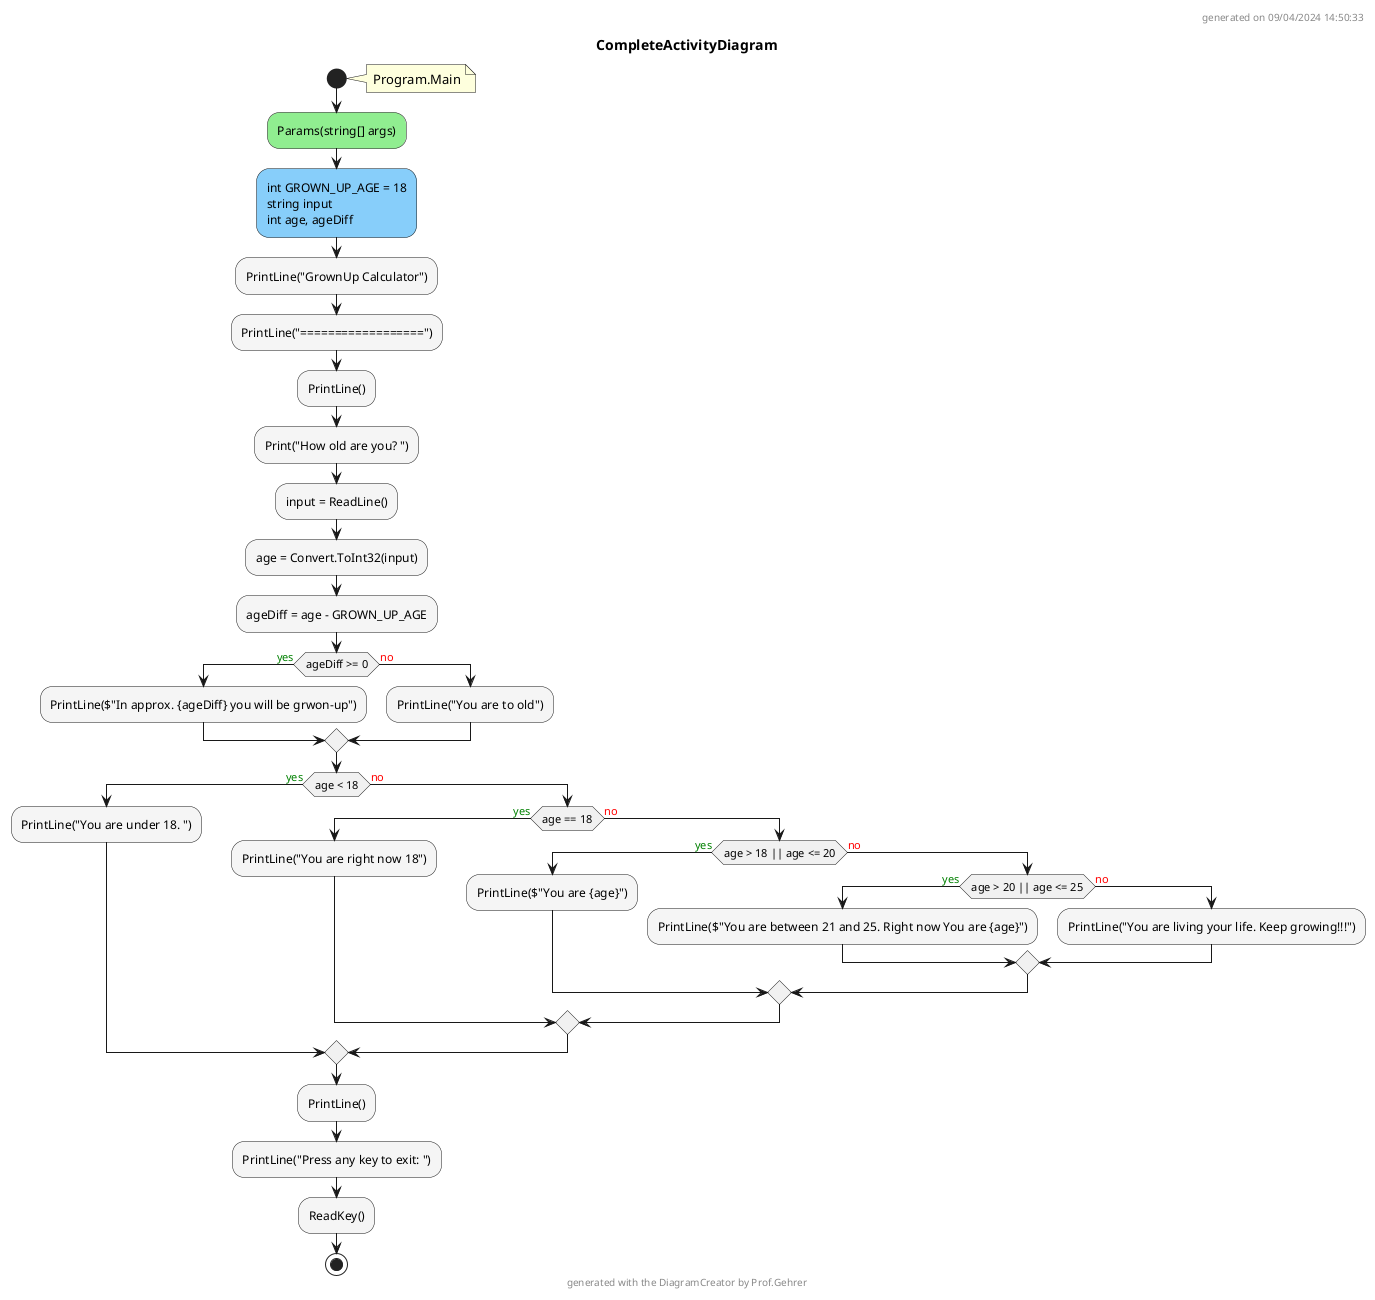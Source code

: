 @startuml CompleteActivityDiagram
header
generated on 09/04/2024 14:50:33
end header
title CompleteActivityDiagram
start
note right:  Program.Main
#LightGreen:Params(string[] args);
#LightSkyBlue:int GROWN_UP_AGE = 18\nstring input\nint age, ageDiff;
#WhiteSmoke:PrintLine("GrownUp Calculator");
#WhiteSmoke:PrintLine("==================");
#WhiteSmoke:PrintLine();
#WhiteSmoke:Print("How old are you? ");
#WhiteSmoke:input = ReadLine();
#WhiteSmoke:age = Convert.ToInt32(input);
#WhiteSmoke:ageDiff = age - GROWN_UP_AGE;
if (ageDiff >= 0) then (<color:green>yes)
        #WhiteSmoke:PrintLine($"In approx. {ageDiff} you will be grwon-up");
    else (<color:red>no)
            #WhiteSmoke:PrintLine("You are to old");
endif
if (age < 18) then (<color:green>yes)
        #WhiteSmoke:PrintLine("You are under 18. ");
    else (<color:red>no)
        if (age == 18) then (<color:green>yes)
                #WhiteSmoke:PrintLine("You are right now 18");
            else (<color:red>no)
                if (age > 18 || age <= 20) then (<color:green>yes)
                        #WhiteSmoke:PrintLine($"You are {age}");
                    else (<color:red>no)
                        if (age > 20 || age <= 25) then (<color:green>yes)
                                #WhiteSmoke:PrintLine($"You are between 21 and 25. Right now You are {age}");
                            else (<color:red>no)
                                    #WhiteSmoke:PrintLine("You are living your life. Keep growing!!!");
                        endif
                endif
        endif
endif
#WhiteSmoke:PrintLine();
#WhiteSmoke:PrintLine("Press any key to exit: ");
#WhiteSmoke:ReadKey();
stop
footer
generated with the DiagramCreator by Prof.Gehrer
end footer
@enduml
